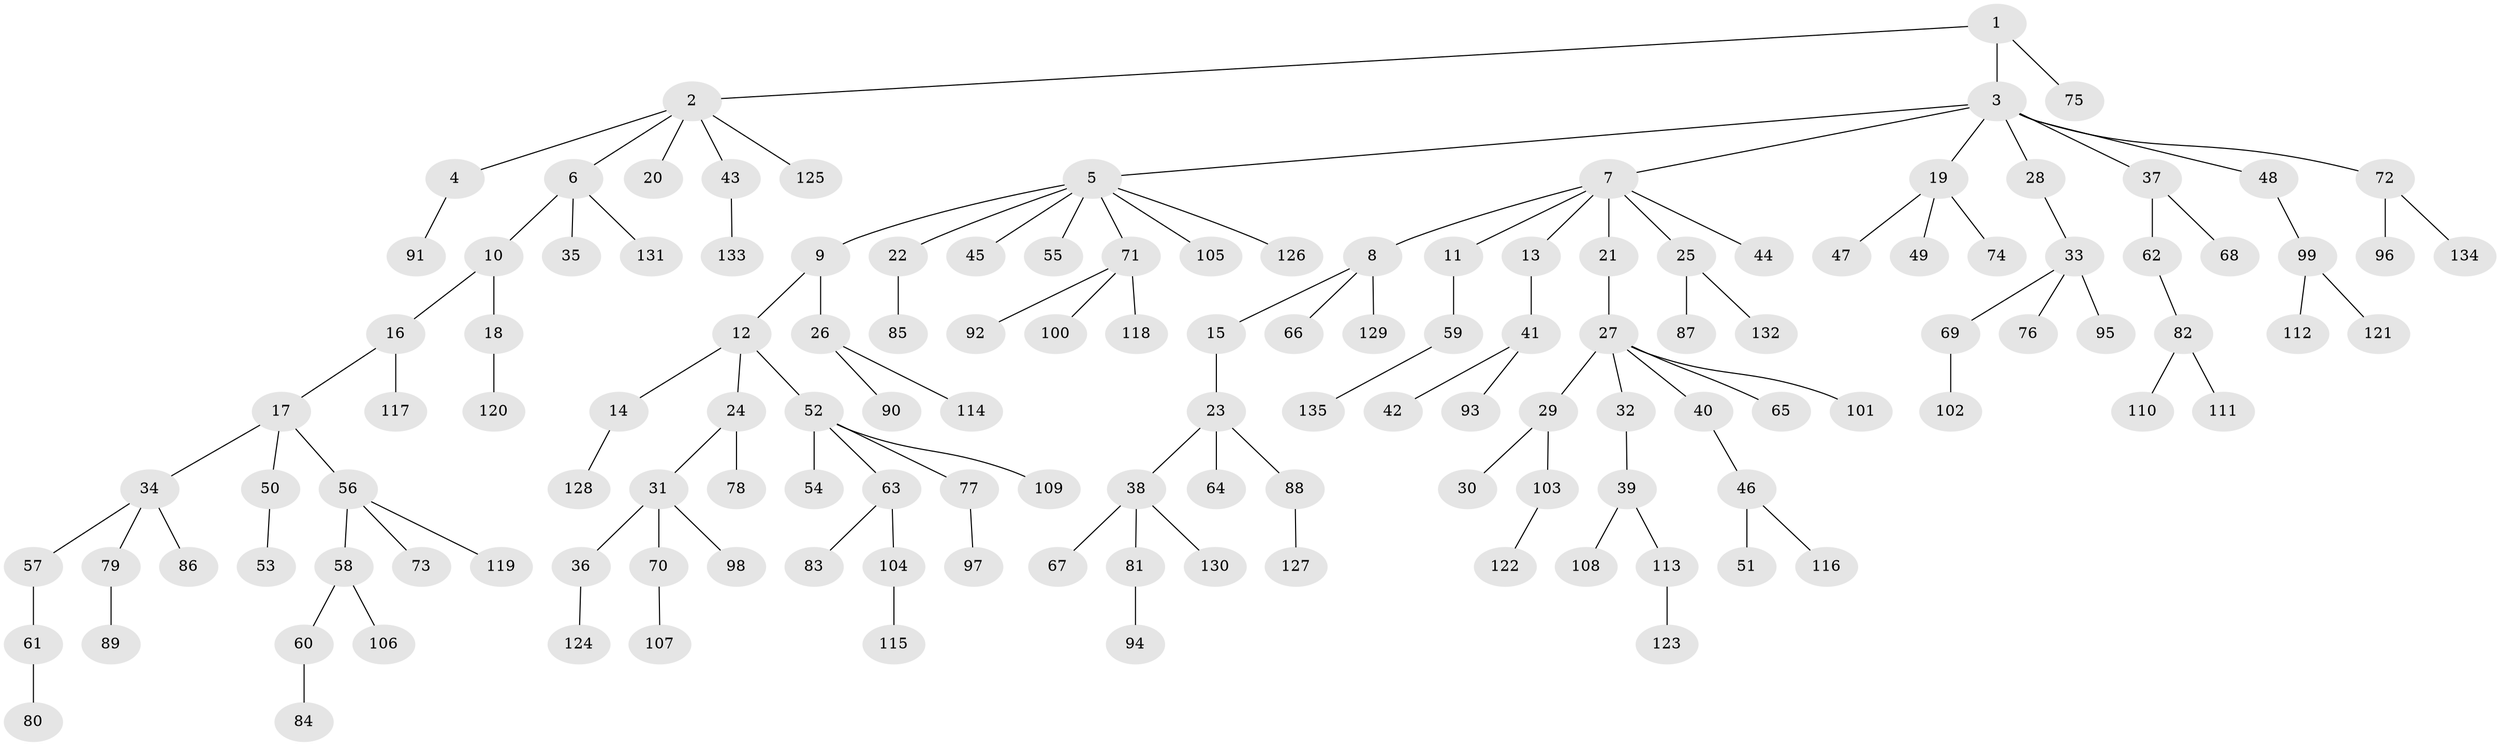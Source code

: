 // Generated by graph-tools (version 1.1) at 2025/26/03/09/25 03:26:22]
// undirected, 135 vertices, 134 edges
graph export_dot {
graph [start="1"]
  node [color=gray90,style=filled];
  1;
  2;
  3;
  4;
  5;
  6;
  7;
  8;
  9;
  10;
  11;
  12;
  13;
  14;
  15;
  16;
  17;
  18;
  19;
  20;
  21;
  22;
  23;
  24;
  25;
  26;
  27;
  28;
  29;
  30;
  31;
  32;
  33;
  34;
  35;
  36;
  37;
  38;
  39;
  40;
  41;
  42;
  43;
  44;
  45;
  46;
  47;
  48;
  49;
  50;
  51;
  52;
  53;
  54;
  55;
  56;
  57;
  58;
  59;
  60;
  61;
  62;
  63;
  64;
  65;
  66;
  67;
  68;
  69;
  70;
  71;
  72;
  73;
  74;
  75;
  76;
  77;
  78;
  79;
  80;
  81;
  82;
  83;
  84;
  85;
  86;
  87;
  88;
  89;
  90;
  91;
  92;
  93;
  94;
  95;
  96;
  97;
  98;
  99;
  100;
  101;
  102;
  103;
  104;
  105;
  106;
  107;
  108;
  109;
  110;
  111;
  112;
  113;
  114;
  115;
  116;
  117;
  118;
  119;
  120;
  121;
  122;
  123;
  124;
  125;
  126;
  127;
  128;
  129;
  130;
  131;
  132;
  133;
  134;
  135;
  1 -- 2;
  1 -- 3;
  1 -- 75;
  2 -- 4;
  2 -- 6;
  2 -- 20;
  2 -- 43;
  2 -- 125;
  3 -- 5;
  3 -- 7;
  3 -- 19;
  3 -- 28;
  3 -- 37;
  3 -- 48;
  3 -- 72;
  4 -- 91;
  5 -- 9;
  5 -- 22;
  5 -- 45;
  5 -- 55;
  5 -- 71;
  5 -- 105;
  5 -- 126;
  6 -- 10;
  6 -- 35;
  6 -- 131;
  7 -- 8;
  7 -- 11;
  7 -- 13;
  7 -- 21;
  7 -- 25;
  7 -- 44;
  8 -- 15;
  8 -- 66;
  8 -- 129;
  9 -- 12;
  9 -- 26;
  10 -- 16;
  10 -- 18;
  11 -- 59;
  12 -- 14;
  12 -- 24;
  12 -- 52;
  13 -- 41;
  14 -- 128;
  15 -- 23;
  16 -- 17;
  16 -- 117;
  17 -- 34;
  17 -- 50;
  17 -- 56;
  18 -- 120;
  19 -- 47;
  19 -- 49;
  19 -- 74;
  21 -- 27;
  22 -- 85;
  23 -- 38;
  23 -- 64;
  23 -- 88;
  24 -- 31;
  24 -- 78;
  25 -- 87;
  25 -- 132;
  26 -- 90;
  26 -- 114;
  27 -- 29;
  27 -- 32;
  27 -- 40;
  27 -- 65;
  27 -- 101;
  28 -- 33;
  29 -- 30;
  29 -- 103;
  31 -- 36;
  31 -- 70;
  31 -- 98;
  32 -- 39;
  33 -- 69;
  33 -- 76;
  33 -- 95;
  34 -- 57;
  34 -- 79;
  34 -- 86;
  36 -- 124;
  37 -- 62;
  37 -- 68;
  38 -- 67;
  38 -- 81;
  38 -- 130;
  39 -- 108;
  39 -- 113;
  40 -- 46;
  41 -- 42;
  41 -- 93;
  43 -- 133;
  46 -- 51;
  46 -- 116;
  48 -- 99;
  50 -- 53;
  52 -- 54;
  52 -- 63;
  52 -- 77;
  52 -- 109;
  56 -- 58;
  56 -- 73;
  56 -- 119;
  57 -- 61;
  58 -- 60;
  58 -- 106;
  59 -- 135;
  60 -- 84;
  61 -- 80;
  62 -- 82;
  63 -- 83;
  63 -- 104;
  69 -- 102;
  70 -- 107;
  71 -- 92;
  71 -- 100;
  71 -- 118;
  72 -- 96;
  72 -- 134;
  77 -- 97;
  79 -- 89;
  81 -- 94;
  82 -- 110;
  82 -- 111;
  88 -- 127;
  99 -- 112;
  99 -- 121;
  103 -- 122;
  104 -- 115;
  113 -- 123;
}
